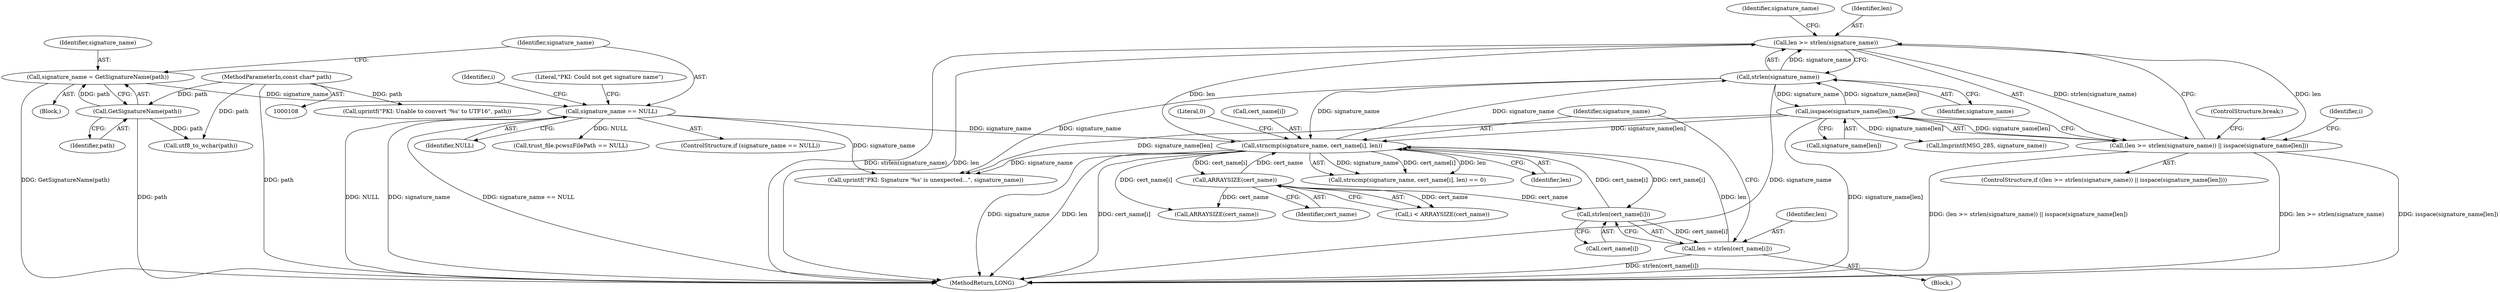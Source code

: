 digraph "0_rufus_c3c39f7f8a11f612c4ebf7affce25ec6928eb1cb@API" {
"1000179" [label="(Call,len >= strlen(signature_name))"];
"1000169" [label="(Call,strncmp(signature_name, cert_name[i], len))"];
"1000181" [label="(Call,strlen(signature_name))"];
"1000183" [label="(Call,isspace(signature_name[len]))"];
"1000130" [label="(Call,signature_name == NULL)"];
"1000125" [label="(Call,signature_name = GetSignatureName(path))"];
"1000127" [label="(Call,GetSignatureName(path))"];
"1000110" [label="(MethodParameterIn,const char* path)"];
"1000163" [label="(Call,strlen(cert_name[i]))"];
"1000156" [label="(Call,ARRAYSIZE(cert_name))"];
"1000161" [label="(Call,len = strlen(cert_name[i]))"];
"1000178" [label="(Call,(len >= strlen(signature_name)) || isspace(signature_name[len]))"];
"1000185" [label="(Identifier,signature_name)"];
"1000160" [label="(Block,)"];
"1000135" [label="(Literal,\"PKI: Could not get signature name\")"];
"1000157" [label="(Identifier,cert_name)"];
"1000129" [label="(ControlStructure,if (signature_name == NULL))"];
"1000128" [label="(Identifier,path)"];
"1000156" [label="(Call,ARRAYSIZE(cert_name))"];
"1000163" [label="(Call,strlen(cert_name[i]))"];
"1000191" [label="(Call,ARRAYSIZE(cert_name))"];
"1000111" [label="(Block,)"];
"1000225" [label="(Call,utf8_to_wchar(path))"];
"1000331" [label="(MethodReturn,LONG)"];
"1000161" [label="(Call,len = strlen(cert_name[i]))"];
"1000187" [label="(ControlStructure,break;)"];
"1000175" [label="(Literal,0)"];
"1000201" [label="(Call,lmprintf(MSG_285, signature_name))"];
"1000127" [label="(Call,GetSignatureName(path))"];
"1000132" [label="(Identifier,NULL)"];
"1000162" [label="(Identifier,len)"];
"1000130" [label="(Call,signature_name == NULL)"];
"1000194" [label="(Call,uprintf(\"PKI: Signature '%s' is unexpected...\", signature_name))"];
"1000177" [label="(ControlStructure,if ((len >= strlen(signature_name)) || isspace(signature_name[len])))"];
"1000169" [label="(Call,strncmp(signature_name, cert_name[i], len))"];
"1000179" [label="(Call,len >= strlen(signature_name))"];
"1000125" [label="(Call,signature_name = GetSignatureName(path))"];
"1000170" [label="(Identifier,signature_name)"];
"1000168" [label="(Call,strncmp(signature_name, cert_name[i], len) == 0)"];
"1000181" [label="(Call,strlen(signature_name))"];
"1000154" [label="(Call,i < ARRAYSIZE(cert_name))"];
"1000159" [label="(Identifier,i)"];
"1000131" [label="(Identifier,signature_name)"];
"1000174" [label="(Identifier,len)"];
"1000110" [label="(MethodParameterIn,const char* path)"];
"1000164" [label="(Call,cert_name[i])"];
"1000184" [label="(Call,signature_name[len])"];
"1000178" [label="(Call,(len >= strlen(signature_name)) || isspace(signature_name[len]))"];
"1000182" [label="(Identifier,signature_name)"];
"1000126" [label="(Identifier,signature_name)"];
"1000180" [label="(Identifier,len)"];
"1000183" [label="(Call,isspace(signature_name[len]))"];
"1000152" [label="(Identifier,i)"];
"1000228" [label="(Call,trust_file.pcwszFilePath == NULL)"];
"1000171" [label="(Call,cert_name[i])"];
"1000234" [label="(Call,uprintf(\"PKI: Unable to convert '%s' to UTF16\", path))"];
"1000179" -> "1000178"  [label="AST: "];
"1000179" -> "1000181"  [label="CFG: "];
"1000180" -> "1000179"  [label="AST: "];
"1000181" -> "1000179"  [label="AST: "];
"1000185" -> "1000179"  [label="CFG: "];
"1000178" -> "1000179"  [label="CFG: "];
"1000179" -> "1000331"  [label="DDG: strlen(signature_name)"];
"1000179" -> "1000331"  [label="DDG: len"];
"1000179" -> "1000178"  [label="DDG: len"];
"1000179" -> "1000178"  [label="DDG: strlen(signature_name)"];
"1000169" -> "1000179"  [label="DDG: len"];
"1000181" -> "1000179"  [label="DDG: signature_name"];
"1000169" -> "1000168"  [label="AST: "];
"1000169" -> "1000174"  [label="CFG: "];
"1000170" -> "1000169"  [label="AST: "];
"1000171" -> "1000169"  [label="AST: "];
"1000174" -> "1000169"  [label="AST: "];
"1000175" -> "1000169"  [label="CFG: "];
"1000169" -> "1000331"  [label="DDG: cert_name[i]"];
"1000169" -> "1000331"  [label="DDG: signature_name"];
"1000169" -> "1000331"  [label="DDG: len"];
"1000169" -> "1000156"  [label="DDG: cert_name[i]"];
"1000169" -> "1000163"  [label="DDG: cert_name[i]"];
"1000169" -> "1000168"  [label="DDG: signature_name"];
"1000169" -> "1000168"  [label="DDG: cert_name[i]"];
"1000169" -> "1000168"  [label="DDG: len"];
"1000181" -> "1000169"  [label="DDG: signature_name"];
"1000183" -> "1000169"  [label="DDG: signature_name[len]"];
"1000130" -> "1000169"  [label="DDG: signature_name"];
"1000163" -> "1000169"  [label="DDG: cert_name[i]"];
"1000156" -> "1000169"  [label="DDG: cert_name"];
"1000161" -> "1000169"  [label="DDG: len"];
"1000169" -> "1000181"  [label="DDG: signature_name"];
"1000169" -> "1000191"  [label="DDG: cert_name[i]"];
"1000169" -> "1000194"  [label="DDG: signature_name"];
"1000181" -> "1000182"  [label="CFG: "];
"1000182" -> "1000181"  [label="AST: "];
"1000181" -> "1000331"  [label="DDG: signature_name"];
"1000183" -> "1000181"  [label="DDG: signature_name[len]"];
"1000181" -> "1000183"  [label="DDG: signature_name"];
"1000181" -> "1000194"  [label="DDG: signature_name"];
"1000183" -> "1000178"  [label="AST: "];
"1000183" -> "1000184"  [label="CFG: "];
"1000184" -> "1000183"  [label="AST: "];
"1000178" -> "1000183"  [label="CFG: "];
"1000183" -> "1000331"  [label="DDG: signature_name[len]"];
"1000183" -> "1000178"  [label="DDG: signature_name[len]"];
"1000183" -> "1000194"  [label="DDG: signature_name[len]"];
"1000183" -> "1000201"  [label="DDG: signature_name[len]"];
"1000130" -> "1000129"  [label="AST: "];
"1000130" -> "1000132"  [label="CFG: "];
"1000131" -> "1000130"  [label="AST: "];
"1000132" -> "1000130"  [label="AST: "];
"1000135" -> "1000130"  [label="CFG: "];
"1000152" -> "1000130"  [label="CFG: "];
"1000130" -> "1000331"  [label="DDG: signature_name == NULL"];
"1000130" -> "1000331"  [label="DDG: NULL"];
"1000130" -> "1000331"  [label="DDG: signature_name"];
"1000125" -> "1000130"  [label="DDG: signature_name"];
"1000130" -> "1000194"  [label="DDG: signature_name"];
"1000130" -> "1000228"  [label="DDG: NULL"];
"1000125" -> "1000111"  [label="AST: "];
"1000125" -> "1000127"  [label="CFG: "];
"1000126" -> "1000125"  [label="AST: "];
"1000127" -> "1000125"  [label="AST: "];
"1000131" -> "1000125"  [label="CFG: "];
"1000125" -> "1000331"  [label="DDG: GetSignatureName(path)"];
"1000127" -> "1000125"  [label="DDG: path"];
"1000127" -> "1000128"  [label="CFG: "];
"1000128" -> "1000127"  [label="AST: "];
"1000127" -> "1000331"  [label="DDG: path"];
"1000110" -> "1000127"  [label="DDG: path"];
"1000127" -> "1000225"  [label="DDG: path"];
"1000110" -> "1000108"  [label="AST: "];
"1000110" -> "1000331"  [label="DDG: path"];
"1000110" -> "1000225"  [label="DDG: path"];
"1000110" -> "1000234"  [label="DDG: path"];
"1000163" -> "1000161"  [label="AST: "];
"1000163" -> "1000164"  [label="CFG: "];
"1000164" -> "1000163"  [label="AST: "];
"1000161" -> "1000163"  [label="CFG: "];
"1000163" -> "1000161"  [label="DDG: cert_name[i]"];
"1000156" -> "1000163"  [label="DDG: cert_name"];
"1000156" -> "1000154"  [label="AST: "];
"1000156" -> "1000157"  [label="CFG: "];
"1000157" -> "1000156"  [label="AST: "];
"1000154" -> "1000156"  [label="CFG: "];
"1000156" -> "1000154"  [label="DDG: cert_name"];
"1000156" -> "1000191"  [label="DDG: cert_name"];
"1000161" -> "1000160"  [label="AST: "];
"1000162" -> "1000161"  [label="AST: "];
"1000170" -> "1000161"  [label="CFG: "];
"1000161" -> "1000331"  [label="DDG: strlen(cert_name[i])"];
"1000178" -> "1000177"  [label="AST: "];
"1000187" -> "1000178"  [label="CFG: "];
"1000159" -> "1000178"  [label="CFG: "];
"1000178" -> "1000331"  [label="DDG: (len >= strlen(signature_name)) || isspace(signature_name[len])"];
"1000178" -> "1000331"  [label="DDG: len >= strlen(signature_name)"];
"1000178" -> "1000331"  [label="DDG: isspace(signature_name[len])"];
}
